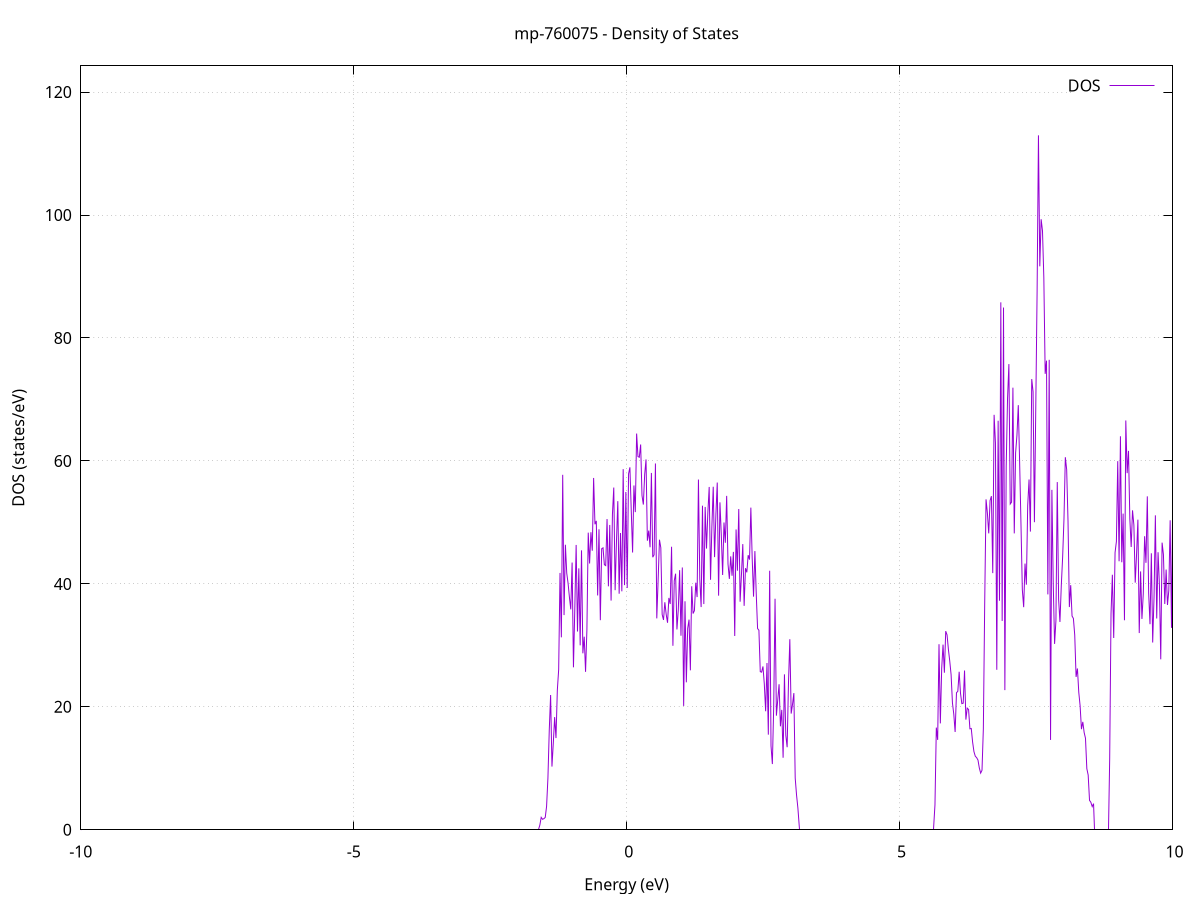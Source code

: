 set title 'mp-760075 - Density of States'
set xlabel 'Energy (eV)'
set ylabel 'DOS (states/eV)'
set grid
set xrange [-10:10]
set yrange [0:124.267]
set xzeroaxis lt -1
set terminal png size 800,600
set output 'mp-760075_dos_gnuplot.png'
plot '-' using 1:2 with lines title 'DOS'
-30.912900 0.000000
-30.888300 0.000000
-30.863600 0.000000
-30.839000 0.000000
-30.814400 0.000000
-30.789800 0.000000
-30.765200 0.000000
-30.740500 0.000000
-30.715900 0.000000
-30.691300 0.000000
-30.666700 0.000000
-30.642100 0.000000
-30.617400 0.000000
-30.592800 0.000000
-30.568200 0.000000
-30.543600 0.000000
-30.519000 0.000000
-30.494300 0.000000
-30.469700 0.000000
-30.445100 0.000000
-30.420500 0.000000
-30.395900 0.000000
-30.371200 0.000000
-30.346600 0.000000
-30.322000 0.000000
-30.297400 0.000000
-30.272800 0.000000
-30.248100 0.000000
-30.223500 0.000000
-30.198900 0.000000
-30.174300 0.000000
-30.149700 0.000000
-30.125000 0.000000
-30.100400 0.000000
-30.075800 0.000000
-30.051200 0.000000
-30.026600 0.000000
-30.001900 0.000000
-29.977300 0.000000
-29.952700 0.000000
-29.928100 0.000000
-29.903400 0.000000
-29.878800 0.000000
-29.854200 0.000000
-29.829600 0.000000
-29.805000 0.000000
-29.780300 0.000000
-29.755700 0.000000
-29.731100 0.000000
-29.706500 0.000000
-29.681900 0.000000
-29.657200 0.000000
-29.632600 0.000000
-29.608000 0.000000
-29.583400 0.000000
-29.558800 0.000000
-29.534100 0.000000
-29.509500 0.000000
-29.484900 0.000000
-29.460300 0.000000
-29.435700 0.000000
-29.411000 0.000000
-29.386400 0.000000
-29.361800 0.000000
-29.337200 0.000000
-29.312600 0.000000
-29.287900 0.000000
-29.263300 0.000000
-29.238700 0.000000
-29.214100 0.000000
-29.189500 0.000000
-29.164800 0.000000
-29.140200 0.000000
-29.115600 0.000000
-29.091000 0.000000
-29.066400 0.000000
-29.041700 0.000000
-29.017100 0.000000
-28.992500 0.000000
-28.967900 0.000000
-28.943200 0.000000
-28.918600 0.000000
-28.894000 0.000000
-28.869400 0.000000
-28.844800 0.000000
-28.820100 0.000000
-28.795500 0.000000
-28.770900 0.000000
-28.746300 0.000000
-28.721700 0.000000
-28.697000 0.000000
-28.672400 79.032800
-28.647800 33.069300
-28.623200 0.000000
-28.598600 0.000000
-28.573900 0.000000
-28.549300 24.917200
-28.524700 156.362000
-28.500100 151.501600
-28.475500 231.113400
-28.450800 197.630500
-28.426200 217.214100
-28.401600 230.656700
-28.377000 244.864400
-28.352400 197.240700
-28.327700 158.375400
-28.303100 261.558300
-28.278500 221.227400
-28.253900 103.961700
-28.229300 392.615000
-28.204600 189.214100
-28.180000 206.911600
-28.155400 206.753300
-28.130800 206.699500
-28.106200 0.000000
-28.081500 0.000000
-28.056900 0.000000
-28.032300 0.000000
-28.007700 70.411100
-27.983100 92.019400
-27.958400 86.486500
-27.933800 51.616100
-27.909200 235.040800
-27.884600 156.766400
-27.859900 0.000000
-27.835300 0.000000
-27.810700 0.000000
-27.786100 0.000000
-27.761500 0.000000
-27.736800 0.000000
-27.712200 0.000000
-27.687600 0.000000
-27.663000 0.000000
-27.638400 0.000000
-27.613700 0.000000
-27.589100 0.000000
-27.564500 0.000000
-27.539900 0.000000
-27.515300 0.000000
-27.490600 0.000000
-27.466000 0.000000
-27.441400 0.000000
-27.416800 0.000000
-27.392200 0.000000
-27.367500 0.000000
-27.342900 0.000000
-27.318300 0.000000
-27.293700 0.000000
-27.269100 0.000000
-27.244400 0.000000
-27.219800 0.000000
-27.195200 0.000000
-27.170600 0.000000
-27.146000 0.000000
-27.121300 0.000000
-27.096700 0.000000
-27.072100 0.000000
-27.047500 0.000000
-27.022900 0.000000
-26.998200 0.000000
-26.973600 0.000000
-26.949000 0.000000
-26.924400 0.000000
-26.899700 0.000000
-26.875100 0.000000
-26.850500 0.000000
-26.825900 0.000000
-26.801300 0.000000
-26.776600 0.000000
-26.752000 0.000000
-26.727400 0.000000
-26.702800 0.000000
-26.678200 0.000000
-26.653500 0.000000
-26.628900 0.000000
-26.604300 0.000000
-26.579700 0.000000
-26.555100 0.000000
-26.530400 0.000000
-26.505800 0.000000
-26.481200 0.000000
-26.456600 0.000000
-26.432000 0.000000
-26.407300 0.000000
-26.382700 0.000000
-26.358100 0.000000
-26.333500 0.000000
-26.308900 0.000000
-26.284200 0.000000
-26.259600 0.000000
-26.235000 0.000000
-26.210400 0.000000
-26.185800 0.000000
-26.161100 0.000000
-26.136500 0.000000
-26.111900 0.000000
-26.087300 0.000000
-26.062700 0.000000
-26.038000 0.000000
-26.013400 0.000000
-25.988800 0.000000
-25.964200 0.000000
-25.939600 0.000000
-25.914900 0.000000
-25.890300 0.000000
-25.865700 0.000000
-25.841100 0.000000
-25.816400 0.000000
-25.791800 0.000000
-25.767200 0.000000
-25.742600 0.000000
-25.718000 0.000000
-25.693300 0.000000
-25.668700 0.000000
-25.644100 0.000000
-25.619500 0.000000
-25.594900 0.000000
-25.570200 0.000000
-25.545600 0.000000
-25.521000 0.000000
-25.496400 0.000000
-25.471800 0.000000
-25.447100 0.000000
-25.422500 0.000000
-25.397900 0.000000
-25.373300 0.000000
-25.348700 0.000000
-25.324000 0.000000
-25.299400 0.000000
-25.274800 0.000000
-25.250200 0.000000
-25.225600 0.000000
-25.200900 0.000000
-25.176300 0.000000
-25.151700 0.000000
-25.127100 0.000000
-25.102500 0.000000
-25.077800 0.000000
-25.053200 0.000000
-25.028600 0.000000
-25.004000 0.000000
-24.979400 0.000000
-24.954700 0.000000
-24.930100 0.000000
-24.905500 0.000000
-24.880900 0.000000
-24.856200 0.000000
-24.831600 0.000000
-24.807000 0.000000
-24.782400 0.000000
-24.757800 0.000000
-24.733100 0.000000
-24.708500 0.000000
-24.683900 0.000000
-24.659300 0.000000
-24.634700 0.000000
-24.610000 0.000000
-24.585400 0.000000
-24.560800 0.000000
-24.536200 0.000000
-24.511600 0.000000
-24.486900 0.000000
-24.462300 0.000000
-24.437700 0.000000
-24.413100 0.000000
-24.388500 0.000000
-24.363800 0.000000
-24.339200 0.000000
-24.314600 0.000000
-24.290000 0.000000
-24.265400 0.000000
-24.240700 0.000000
-24.216100 0.000000
-24.191500 0.000000
-24.166900 0.000000
-24.142300 0.000000
-24.117600 0.000000
-24.093000 0.000000
-24.068400 0.000000
-24.043800 0.000000
-24.019200 0.000000
-23.994500 0.000000
-23.969900 0.000000
-23.945300 0.000000
-23.920700 0.000000
-23.896100 0.000000
-23.871400 0.000000
-23.846800 0.000000
-23.822200 0.000000
-23.797600 0.000000
-23.772900 0.000000
-23.748300 0.000000
-23.723700 0.000000
-23.699100 0.000000
-23.674500 0.000000
-23.649800 0.000000
-23.625200 0.000000
-23.600600 0.000000
-23.576000 0.000000
-23.551400 0.000000
-23.526700 0.000000
-23.502100 0.000000
-23.477500 0.000000
-23.452900 0.000000
-23.428300 0.000000
-23.403600 0.000000
-23.379000 0.000000
-23.354400 0.000000
-23.329800 0.000000
-23.305200 0.000000
-23.280500 0.000000
-23.255900 0.000000
-23.231300 0.000000
-23.206700 0.000000
-23.182100 0.000000
-23.157400 0.000000
-23.132800 0.000000
-23.108200 0.000000
-23.083600 0.000000
-23.059000 0.000000
-23.034300 0.000000
-23.009700 0.000000
-22.985100 0.000000
-22.960500 0.000000
-22.935900 0.000000
-22.911200 0.000000
-22.886600 0.000000
-22.862000 0.000000
-22.837400 0.000000
-22.812700 0.000000
-22.788100 0.000000
-22.763500 0.000000
-22.738900 0.000000
-22.714300 0.000000
-22.689600 0.000000
-22.665000 0.000000
-22.640400 0.000000
-22.615800 0.000000
-22.591200 0.000000
-22.566500 0.000000
-22.541900 0.000000
-22.517300 0.000000
-22.492700 0.000000
-22.468100 0.000000
-22.443400 0.000000
-22.418800 0.000000
-22.394200 0.000000
-22.369600 0.000000
-22.345000 0.000000
-22.320300 0.000000
-22.295700 0.000000
-22.271100 0.000000
-22.246500 0.000000
-22.221900 0.000000
-22.197200 0.000000
-22.172600 0.000000
-22.148000 0.000000
-22.123400 0.000000
-22.098800 0.000000
-22.074100 0.000000
-22.049500 0.000000
-22.024900 0.000000
-22.000300 0.000000
-21.975700 0.000000
-21.951000 0.000000
-21.926400 0.000000
-21.901800 0.000000
-21.877200 0.000000
-21.852500 0.000000
-21.827900 0.000000
-21.803300 0.000000
-21.778700 0.000000
-21.754100 0.000000
-21.729400 0.000000
-21.704800 0.000000
-21.680200 0.000000
-21.655600 0.000000
-21.631000 0.000000
-21.606300 0.000000
-21.581700 0.000000
-21.557100 0.000000
-21.532500 0.000000
-21.507900 0.000000
-21.483200 0.000000
-21.458600 0.000000
-21.434000 0.000000
-21.409400 0.000000
-21.384800 0.000000
-21.360100 0.000000
-21.335500 0.000000
-21.310900 0.000000
-21.286300 0.000000
-21.261700 0.000000
-21.237000 0.000000
-21.212400 0.000000
-21.187800 0.000000
-21.163200 0.000000
-21.138600 0.000000
-21.113900 0.000000
-21.089300 0.000000
-21.064700 0.000000
-21.040100 0.000000
-21.015500 0.000000
-20.990800 0.000000
-20.966200 0.000000
-20.941600 0.000000
-20.917000 0.000000
-20.892400 0.000000
-20.867700 0.000000
-20.843100 0.000000
-20.818500 0.000000
-20.793900 0.000000
-20.769200 0.000000
-20.744600 0.000000
-20.720000 0.000000
-20.695400 0.000000
-20.670800 0.000000
-20.646100 0.000000
-20.621500 0.000000
-20.596900 0.000000
-20.572300 0.000000
-20.547700 0.000000
-20.523000 0.000000
-20.498400 0.000000
-20.473800 0.000000
-20.449200 0.000000
-20.424600 0.000000
-20.399900 0.000000
-20.375300 0.000000
-20.350700 0.000000
-20.326100 0.000000
-20.301500 0.000000
-20.276800 0.000000
-20.252200 0.000000
-20.227600 0.000000
-20.203000 0.000000
-20.178400 0.000000
-20.153700 0.000000
-20.129100 0.000000
-20.104500 0.000000
-20.079900 0.000000
-20.055300 0.000000
-20.030600 0.000000
-20.006000 0.000000
-19.981400 0.000000
-19.956800 0.000000
-19.932200 0.000000
-19.907500 0.000000
-19.882900 0.000000
-19.858300 0.000000
-19.833700 0.000000
-19.809000 0.000000
-19.784400 0.000000
-19.759800 0.000000
-19.735200 0.000000
-19.710600 0.000000
-19.685900 0.000000
-19.661300 0.000000
-19.636700 0.000000
-19.612100 0.000000
-19.587500 0.000000
-19.562800 0.000000
-19.538200 0.000000
-19.513600 0.000000
-19.489000 0.000000
-19.464400 0.000000
-19.439700 0.000000
-19.415100 0.000000
-19.390500 0.000000
-19.365900 0.000000
-19.341300 0.000000
-19.316600 0.000000
-19.292000 0.000000
-19.267400 0.000000
-19.242800 0.000000
-19.218200 0.000000
-19.193500 0.000000
-19.168900 0.000000
-19.144300 0.000000
-19.119700 0.000000
-19.095100 0.000000
-19.070400 0.000000
-19.045800 0.000000
-19.021200 0.000000
-18.996600 0.000000
-18.972000 0.000000
-18.947300 0.000000
-18.922700 0.000000
-18.898100 0.000000
-18.873500 0.000000
-18.848900 0.000000
-18.824200 0.000000
-18.799600 0.000000
-18.775000 0.000000
-18.750400 0.000000
-18.725700 0.000000
-18.701100 0.000000
-18.676500 0.000000
-18.651900 0.000000
-18.627300 0.000000
-18.602600 0.000000
-18.578000 0.000000
-18.553400 0.000000
-18.528800 0.000000
-18.504200 0.000000
-18.479500 0.000000
-18.454900 0.000000
-18.430300 0.000000
-18.405700 0.000000
-18.381100 0.000000
-18.356400 0.000000
-18.331800 0.000000
-18.307200 0.000000
-18.282600 0.000000
-18.258000 0.000000
-18.233300 0.000000
-18.208700 0.000000
-18.184100 0.000000
-18.159500 0.000000
-18.134900 0.000000
-18.110200 0.000000
-18.085600 0.000000
-18.061000 0.000000
-18.036400 0.000000
-18.011800 0.000000
-17.987100 0.000000
-17.962500 0.000000
-17.937900 0.000000
-17.913300 0.000000
-17.888700 0.000000
-17.864000 0.000000
-17.839400 0.000000
-17.814800 0.000000
-17.790200 0.000000
-17.765500 0.000000
-17.740900 0.000000
-17.716300 0.000000
-17.691700 0.000000
-17.667100 0.000000
-17.642400 0.000000
-17.617800 0.000000
-17.593200 0.000000
-17.568600 0.000000
-17.544000 0.000000
-17.519300 0.000000
-17.494700 0.000000
-17.470100 0.000000
-17.445500 0.000000
-17.420900 0.000000
-17.396200 0.000000
-17.371600 0.000000
-17.347000 0.000000
-17.322400 0.000000
-17.297800 0.000000
-17.273100 0.000000
-17.248500 0.000000
-17.223900 0.000000
-17.199300 0.000000
-17.174700 0.000000
-17.150000 0.000000
-17.125400 0.000000
-17.100800 0.000000
-17.076200 0.000000
-17.051600 0.000000
-17.026900 0.000000
-17.002300 0.000000
-16.977700 0.000000
-16.953100 0.000000
-16.928500 0.000000
-16.903800 0.000000
-16.879200 0.000000
-16.854600 0.000000
-16.830000 0.000000
-16.805400 0.000000
-16.780700 0.000000
-16.756100 0.000000
-16.731500 0.000000
-16.706900 0.000000
-16.682200 0.000000
-16.657600 0.000000
-16.633000 0.000000
-16.608400 0.000000
-16.583800 0.000000
-16.559100 0.000000
-16.534500 0.000000
-16.509900 0.000000
-16.485300 0.000000
-16.460700 0.000000
-16.436000 0.000000
-16.411400 0.000000
-16.386800 0.000000
-16.362200 0.000000
-16.337600 0.000000
-16.312900 0.000000
-16.288300 0.000000
-16.263700 0.000000
-16.239100 0.000000
-16.214500 0.000000
-16.189800 0.000000
-16.165200 0.000000
-16.140600 0.000000
-16.116000 0.000000
-16.091400 0.000000
-16.066700 0.000000
-16.042100 0.000000
-16.017500 0.000000
-15.992900 0.000000
-15.968300 0.000000
-15.943600 0.000000
-15.919000 0.000000
-15.894400 0.000000
-15.869800 0.000000
-15.845200 0.000000
-15.820500 0.000000
-15.795900 0.000000
-15.771300 0.000000
-15.746700 0.000000
-15.722000 0.000000
-15.697400 0.000000
-15.672800 0.000000
-15.648200 0.000000
-15.623600 0.000000
-15.598900 0.000000
-15.574300 0.000000
-15.549700 0.000000
-15.525100 0.000000
-15.500500 0.000000
-15.475800 0.000000
-15.451200 0.000000
-15.426600 0.000000
-15.402000 0.000000
-15.377400 0.000000
-15.352700 0.000000
-15.328100 0.000000
-15.303500 0.000000
-15.278900 0.000000
-15.254300 0.000000
-15.229600 0.000000
-15.205000 0.000000
-15.180400 0.000000
-15.155800 0.000000
-15.131200 0.000000
-15.106500 0.000000
-15.081900 0.000000
-15.057300 0.000000
-15.032700 0.000000
-15.008100 0.000000
-14.983400 0.000000
-14.958800 0.000000
-14.934200 0.000000
-14.909600 0.000000
-14.885000 0.000000
-14.860300 0.000000
-14.835700 0.000000
-14.811100 0.000000
-14.786500 0.000000
-14.761900 0.000000
-14.737200 0.000000
-14.712600 0.000000
-14.688000 0.000000
-14.663400 0.000000
-14.638700 0.000000
-14.614100 0.000000
-14.589500 0.000000
-14.564900 0.000000
-14.540300 0.000000
-14.515600 0.000000
-14.491000 0.720500
-14.466400 2.988200
-14.441800 1.979700
-14.417200 2.190500
-14.392500 2.400500
-14.367900 2.313100
-14.343300 2.236600
-14.318700 2.372100
-14.294100 4.939200
-14.269400 4.685400
-14.244800 4.968200
-14.220200 5.244400
-14.195600 5.179100
-14.171000 5.227700
-14.146300 5.431400
-14.121700 5.635300
-14.097100 6.066900
-14.072500 8.603600
-14.047900 8.837900
-14.023200 9.498900
-13.998600 9.933800
-13.974000 10.523800
-13.949400 10.915900
-13.924800 12.087400
-13.900100 15.451500
-13.875500 14.670900
-13.850900 14.171500
-13.826300 17.239100
-13.801700 22.746600
-13.777000 18.195300
-13.752400 18.249300
-13.727800 15.747700
-13.703200 13.907400
-13.678500 19.177400
-13.653900 2.290700
-13.629300 22.595100
-13.604700 48.525500
-13.580100 33.478600
-13.555400 23.623500
-13.530800 37.747800
-13.506200 32.887500
-13.481600 57.140900
-13.457000 38.494800
-13.432300 61.353700
-13.407700 49.005700
-13.383100 39.968000
-13.358500 75.596800
-13.333900 80.752500
-13.309200 74.045800
-13.284600 70.505500
-13.260000 58.172800
-13.235400 52.403600
-13.210800 76.638400
-13.186100 74.148900
-13.161500 69.992000
-13.136900 84.088000
-13.112300 71.020000
-13.087700 98.624900
-13.063000 66.277000
-13.038400 60.168900
-13.013800 11.849200
-12.989200 40.441000
-12.964600 69.342700
-12.939900 39.148000
-12.915300 31.426900
-12.890700 12.957400
-12.866100 10.475600
-12.841500 0.000000
-12.816800 0.000000
-12.792200 9.396800
-12.767600 23.249100
-12.743000 31.180500
-12.718400 0.000000
-12.693700 0.000000
-12.669100 0.000000
-12.644500 7.088500
-12.619900 24.696600
-12.595200 25.921200
-12.570600 43.881300
-12.546000 53.876100
-12.521400 0.000000
-12.496800 8.332100
-12.472100 36.835100
-12.447500 20.283000
-12.422900 30.450800
-12.398300 56.957700
-12.373700 44.576200
-12.349000 23.614400
-12.324400 15.256800
-12.299800 0.000000
-12.275200 0.000000
-12.250600 0.000000
-12.225900 0.000000
-12.201300 0.000000
-12.176700 0.000000
-12.152100 0.000000
-12.127500 0.000000
-12.102800 0.000000
-12.078200 0.000000
-12.053600 0.000000
-12.029000 0.000000
-12.004400 0.000000
-11.979700 0.000000
-11.955100 0.000000
-11.930500 0.000000
-11.905900 0.000000
-11.881300 0.000000
-11.856600 0.000000
-11.832000 0.000000
-11.807400 0.000000
-11.782800 0.000000
-11.758200 0.000000
-11.733500 0.000000
-11.708900 0.000000
-11.684300 0.000000
-11.659700 0.000000
-11.635000 0.000000
-11.610400 0.000000
-11.585800 0.000000
-11.561200 0.000000
-11.536600 0.000000
-11.511900 0.000000
-11.487300 0.000000
-11.462700 0.000000
-11.438100 0.000000
-11.413500 0.000000
-11.388800 0.000000
-11.364200 0.000000
-11.339600 0.000000
-11.315000 0.000000
-11.290400 0.000000
-11.265700 0.000000
-11.241100 0.000000
-11.216500 0.000000
-11.191900 0.000000
-11.167300 0.000000
-11.142600 0.000000
-11.118000 0.000000
-11.093400 0.000000
-11.068800 0.000000
-11.044200 0.000000
-11.019500 0.000000
-10.994900 0.000000
-10.970300 0.000000
-10.945700 0.000000
-10.921100 0.000000
-10.896400 0.000000
-10.871800 0.000000
-10.847200 0.000000
-10.822600 0.000000
-10.798000 0.000000
-10.773300 0.000000
-10.748700 0.000000
-10.724100 0.000000
-10.699500 0.000000
-10.674900 0.000000
-10.650200 0.000000
-10.625600 0.000000
-10.601000 0.000000
-10.576400 0.000000
-10.551700 0.000000
-10.527100 0.000000
-10.502500 0.000000
-10.477900 0.000000
-10.453300 0.000000
-10.428600 0.000000
-10.404000 0.000000
-10.379400 0.000000
-10.354800 0.000000
-10.330200 0.000000
-10.305500 0.000000
-10.280900 0.000000
-10.256300 0.000000
-10.231700 0.000000
-10.207100 0.000000
-10.182400 0.000000
-10.157800 0.000000
-10.133200 0.000000
-10.108600 0.000000
-10.084000 0.000000
-10.059300 0.000000
-10.034700 0.000000
-10.010100 0.000000
-9.985500 0.000000
-9.960900 0.000000
-9.936200 0.000000
-9.911600 0.000000
-9.887000 0.000000
-9.862400 0.000000
-9.837800 0.000000
-9.813100 0.000000
-9.788500 0.000000
-9.763900 0.000000
-9.739300 0.000000
-9.714700 0.000000
-9.690000 0.000000
-9.665400 0.000000
-9.640800 0.000000
-9.616200 0.000000
-9.591500 0.000000
-9.566900 0.000000
-9.542300 0.000000
-9.517700 0.000000
-9.493100 0.000000
-9.468400 0.000000
-9.443800 0.000000
-9.419200 0.000000
-9.394600 0.000000
-9.370000 0.000000
-9.345300 0.000000
-9.320700 0.000000
-9.296100 0.000000
-9.271500 0.000000
-9.246900 0.000000
-9.222200 0.000000
-9.197600 0.000000
-9.173000 0.000000
-9.148400 0.000000
-9.123800 0.000000
-9.099100 0.000000
-9.074500 0.000000
-9.049900 0.000000
-9.025300 0.000000
-9.000700 0.000000
-8.976000 0.000000
-8.951400 0.000000
-8.926800 0.000000
-8.902200 0.000000
-8.877600 0.000000
-8.852900 0.000000
-8.828300 0.000000
-8.803700 0.000000
-8.779100 0.000000
-8.754500 0.000000
-8.729800 0.000000
-8.705200 0.000000
-8.680600 0.000000
-8.656000 0.000000
-8.631400 0.000000
-8.606700 0.000000
-8.582100 0.000000
-8.557500 0.000000
-8.532900 0.000000
-8.508200 0.000000
-8.483600 0.000000
-8.459000 0.000000
-8.434400 0.000000
-8.409800 0.000000
-8.385100 0.000000
-8.360500 0.000000
-8.335900 0.000000
-8.311300 0.000000
-8.286700 0.000000
-8.262000 0.000000
-8.237400 0.000000
-8.212800 0.000000
-8.188200 0.000000
-8.163600 0.000000
-8.138900 0.000000
-8.114300 0.000000
-8.089700 0.000000
-8.065100 0.000000
-8.040500 0.000000
-8.015800 0.000000
-7.991200 0.000000
-7.966600 0.000000
-7.942000 0.000000
-7.917400 0.000000
-7.892700 0.000000
-7.868100 0.000000
-7.843500 0.000000
-7.818900 0.000000
-7.794300 0.000000
-7.769600 0.000000
-7.745000 0.000000
-7.720400 0.000000
-7.695800 0.000000
-7.671200 0.000000
-7.646500 0.000000
-7.621900 0.000000
-7.597300 0.000000
-7.572700 0.000000
-7.548000 0.000000
-7.523400 0.000000
-7.498800 0.000000
-7.474200 0.000000
-7.449600 0.000000
-7.424900 0.000000
-7.400300 0.000000
-7.375700 0.000000
-7.351100 0.000000
-7.326500 0.000000
-7.301800 0.000000
-7.277200 0.000000
-7.252600 0.000000
-7.228000 0.000000
-7.203400 0.000000
-7.178700 0.000000
-7.154100 0.000000
-7.129500 0.000000
-7.104900 0.000000
-7.080300 0.000000
-7.055600 0.000000
-7.031000 0.000000
-7.006400 0.000000
-6.981800 0.000000
-6.957200 0.000000
-6.932500 0.000000
-6.907900 0.000000
-6.883300 0.000000
-6.858700 0.000000
-6.834100 0.000000
-6.809400 0.000000
-6.784800 0.000000
-6.760200 0.000000
-6.735600 0.000000
-6.711000 0.000000
-6.686300 0.000000
-6.661700 0.000000
-6.637100 0.000000
-6.612500 0.000000
-6.587800 0.000000
-6.563200 0.000000
-6.538600 0.000000
-6.514000 0.000000
-6.489400 0.000000
-6.464700 0.000000
-6.440100 0.000000
-6.415500 0.000000
-6.390900 0.000000
-6.366300 0.000000
-6.341600 0.000000
-6.317000 0.000000
-6.292400 0.000000
-6.267800 0.000000
-6.243200 0.000000
-6.218500 0.000000
-6.193900 0.000000
-6.169300 0.000000
-6.144700 0.000000
-6.120100 0.000000
-6.095400 0.000000
-6.070800 0.000000
-6.046200 0.000000
-6.021600 0.000000
-5.997000 0.000000
-5.972300 0.000000
-5.947700 0.000000
-5.923100 0.000000
-5.898500 0.000000
-5.873900 0.000000
-5.849200 0.000000
-5.824600 0.000000
-5.800000 0.000000
-5.775400 0.000000
-5.750800 0.000000
-5.726100 0.000000
-5.701500 0.000000
-5.676900 0.000000
-5.652300 0.000000
-5.627700 0.000000
-5.603000 0.000000
-5.578400 0.000000
-5.553800 0.000000
-5.529200 0.000000
-5.504500 0.000000
-5.479900 0.000000
-5.455300 0.000000
-5.430700 0.000000
-5.406100 0.000000
-5.381400 0.000000
-5.356800 0.000000
-5.332200 0.000000
-5.307600 0.000000
-5.283000 0.000000
-5.258300 0.000000
-5.233700 0.000000
-5.209100 0.000000
-5.184500 0.000000
-5.159900 0.000000
-5.135200 0.000000
-5.110600 0.000000
-5.086000 0.000000
-5.061400 0.000000
-5.036800 0.000000
-5.012100 0.000000
-4.987500 0.000000
-4.962900 0.000000
-4.938300 0.000000
-4.913700 0.000000
-4.889000 0.000000
-4.864400 0.000000
-4.839800 0.000000
-4.815200 0.000000
-4.790600 0.000000
-4.765900 0.000000
-4.741300 0.000000
-4.716700 0.000000
-4.692100 0.000000
-4.667500 0.000000
-4.642800 0.000000
-4.618200 0.000000
-4.593600 0.000000
-4.569000 0.000000
-4.544300 0.000000
-4.519700 0.000000
-4.495100 0.000000
-4.470500 0.000000
-4.445900 0.000000
-4.421200 0.000000
-4.396600 0.000000
-4.372000 0.000000
-4.347400 0.000000
-4.322800 0.000000
-4.298100 0.000000
-4.273500 0.000000
-4.248900 0.000000
-4.224300 0.000000
-4.199700 0.000000
-4.175000 0.000000
-4.150400 0.000000
-4.125800 0.000000
-4.101200 0.000000
-4.076600 0.000000
-4.051900 0.000000
-4.027300 0.000000
-4.002700 0.000000
-3.978100 0.000000
-3.953500 0.000000
-3.928800 0.000000
-3.904200 0.000000
-3.879600 0.000000
-3.855000 0.000000
-3.830400 0.000000
-3.805700 0.000000
-3.781100 0.000000
-3.756500 0.000000
-3.731900 0.000000
-3.707300 0.000000
-3.682600 0.000000
-3.658000 0.000000
-3.633400 0.000000
-3.608800 0.000000
-3.584200 0.000000
-3.559500 0.000000
-3.534900 0.000000
-3.510300 0.000000
-3.485700 0.000000
-3.461000 0.000000
-3.436400 0.000000
-3.411800 0.000000
-3.387200 0.000000
-3.362600 0.000000
-3.337900 0.000000
-3.313300 0.000000
-3.288700 0.000000
-3.264100 0.000000
-3.239500 0.000000
-3.214800 0.000000
-3.190200 0.000000
-3.165600 0.000000
-3.141000 0.000000
-3.116400 0.000000
-3.091700 0.000000
-3.067100 0.000000
-3.042500 0.000000
-3.017900 0.000000
-2.993300 0.000000
-2.968600 0.000000
-2.944000 0.000000
-2.919400 0.000000
-2.894800 0.000000
-2.870200 0.000000
-2.845500 0.000000
-2.820900 0.000000
-2.796300 0.000000
-2.771700 0.000000
-2.747100 0.000000
-2.722400 0.000000
-2.697800 0.000000
-2.673200 0.000000
-2.648600 0.000000
-2.624000 0.000000
-2.599300 0.000000
-2.574700 0.000000
-2.550100 0.000000
-2.525500 0.000000
-2.500800 0.000000
-2.476200 0.000000
-2.451600 0.000000
-2.427000 0.000000
-2.402400 0.000000
-2.377700 0.000000
-2.353100 0.000000
-2.328500 0.000000
-2.303900 0.000000
-2.279300 0.000000
-2.254600 0.000000
-2.230000 0.000000
-2.205400 0.000000
-2.180800 0.000000
-2.156200 0.000000
-2.131500 0.000000
-2.106900 0.000000
-2.082300 0.000000
-2.057700 0.000000
-2.033100 0.000000
-2.008400 0.000000
-1.983800 0.000000
-1.959200 0.000000
-1.934600 0.000000
-1.910000 0.000000
-1.885300 0.000000
-1.860700 0.000000
-1.836100 0.000000
-1.811500 0.000000
-1.786900 0.000000
-1.762200 0.000000
-1.737600 0.000000
-1.713000 0.000000
-1.688400 0.000000
-1.663800 0.000000
-1.639100 0.000000
-1.614500 0.000000
-1.589900 0.768400
-1.565300 2.022000
-1.540700 1.706200
-1.516000 1.805700
-1.491400 2.008200
-1.466800 3.797400
-1.442200 8.406000
-1.417500 16.232900
-1.392900 21.924400
-1.368300 10.283000
-1.343700 14.095500
-1.319100 18.332800
-1.294400 14.917400
-1.269800 22.699200
-1.245200 26.083200
-1.220600 41.778500
-1.196000 31.309200
-1.171300 57.744800
-1.146700 34.923000
-1.122100 46.369700
-1.097500 41.748000
-1.072900 40.090900
-1.048200 37.810600
-1.023600 35.854000
-0.999000 43.468500
-0.974400 26.422300
-0.949800 35.958400
-0.925100 46.331000
-0.900500 32.247900
-0.875900 42.530800
-0.851300 30.002700
-0.826700 45.461800
-0.802000 28.709800
-0.777400 31.408600
-0.752800 25.691100
-0.728200 32.482900
-0.703600 48.335000
-0.678900 43.315200
-0.654300 48.399500
-0.629700 45.397600
-0.605100 57.228700
-0.580500 49.697000
-0.555800 50.249000
-0.531200 38.115600
-0.506600 48.881800
-0.482000 34.092300
-0.457300 45.719000
-0.432700 45.864300
-0.408100 43.120500
-0.383500 42.974400
-0.358900 50.547600
-0.334200 39.604200
-0.309600 49.587500
-0.285000 37.281300
-0.260400 51.310200
-0.235800 55.674100
-0.211100 38.972300
-0.186500 46.928900
-0.161900 53.455200
-0.137300 38.403000
-0.112700 48.271900
-0.088000 38.790800
-0.063400 58.671600
-0.038800 39.800400
-0.014200 54.945400
0.010400 39.328000
0.035100 57.897100
0.059700 58.961500
0.084300 51.937400
0.108900 45.099600
0.133500 56.012200
0.158200 51.672200
0.182800 64.457800
0.207400 60.708500
0.232000 60.601600
0.256600 62.676900
0.281300 54.372900
0.305900 52.903500
0.330500 57.829600
0.355100 60.242500
0.379700 47.021800
0.404400 48.668000
0.429000 45.961300
0.453600 58.045600
0.478200 44.339800
0.502800 44.733200
0.527500 59.585400
0.552100 34.382900
0.576700 40.581800
0.601300 47.187100
0.626000 45.879700
0.650600 35.021400
0.675200 34.135800
0.699800 37.013300
0.724400 35.043300
0.749100 33.674300
0.773700 37.716700
0.798300 36.728000
0.822900 46.039200
0.847500 29.933300
0.872200 40.503800
0.896800 41.660100
0.921400 32.591200
0.946000 35.769000
0.970600 42.230300
0.995300 31.563900
1.019900 42.669000
1.044500 20.147800
1.069100 37.175900
1.093700 23.981900
1.118400 32.765300
1.143000 34.187100
1.167600 25.943500
1.192200 39.614600
1.216800 35.177900
1.241500 35.649600
1.266100 40.188700
1.290700 37.854200
1.315300 56.978400
1.339900 40.838600
1.364600 36.233200
1.389200 52.721900
1.413800 36.716200
1.438400 52.516100
1.463000 45.739500
1.487700 51.604000
1.512300 55.767600
1.536900 40.662200
1.561500 49.284600
1.586200 55.801900
1.610800 44.357600
1.635400 51.364800
1.660000 56.486100
1.684600 38.088500
1.709300 53.267300
1.733900 47.993300
1.758500 41.442700
1.783100 49.991200
1.807700 46.691100
1.832400 54.313600
1.857000 43.233200
1.881600 40.808800
1.906200 44.471900
1.930800 41.323200
1.955500 45.203200
1.980100 31.519000
2.004700 48.849200
2.029300 42.146700
2.053900 52.180600
2.078600 37.103800
2.103200 41.450700
2.127800 46.471100
2.152400 36.429600
2.177000 42.550100
2.201700 41.878600
2.226300 44.673000
2.250900 43.947500
2.275500 52.405300
2.300100 44.148000
2.324800 37.921800
2.349400 45.334000
2.374000 38.442600
2.398600 32.737300
2.423200 32.453000
2.447900 25.719500
2.472500 25.641300
2.497100 26.570200
2.521700 23.752700
2.546300 19.282800
2.571000 27.127200
2.595600 15.475900
2.620200 42.138400
2.644800 13.648700
2.669500 10.691500
2.694100 20.025300
2.718700 37.582400
2.743300 18.560000
2.767900 21.111700
2.792600 23.672100
2.817200 16.835400
2.841800 19.506300
2.866400 11.715900
2.891000 25.286800
2.915700 15.381500
2.940300 13.430800
2.964900 23.897600
2.989500 31.002300
3.014100 18.900900
3.038800 20.396500
3.063400 22.233400
3.088000 8.423100
3.112600 5.643100
3.137200 3.536100
3.161900 0.000000
3.186500 0.000000
3.211100 0.000000
3.235700 0.000000
3.260300 0.000000
3.285000 0.000000
3.309600 0.000000
3.334200 0.000000
3.358800 0.000000
3.383400 0.000000
3.408100 0.000000
3.432700 0.000000
3.457300 0.000000
3.481900 0.000000
3.506500 0.000000
3.531200 0.000000
3.555800 0.000000
3.580400 0.000000
3.605000 0.000000
3.629700 0.000000
3.654300 0.000000
3.678900 0.000000
3.703500 0.000000
3.728100 0.000000
3.752800 0.000000
3.777400 0.000000
3.802000 0.000000
3.826600 0.000000
3.851200 0.000000
3.875900 0.000000
3.900500 0.000000
3.925100 0.000000
3.949700 0.000000
3.974300 0.000000
3.999000 0.000000
4.023600 0.000000
4.048200 0.000000
4.072800 0.000000
4.097400 0.000000
4.122100 0.000000
4.146700 0.000000
4.171300 0.000000
4.195900 0.000000
4.220500 0.000000
4.245200 0.000000
4.269800 0.000000
4.294400 0.000000
4.319000 0.000000
4.343600 0.000000
4.368300 0.000000
4.392900 0.000000
4.417500 0.000000
4.442100 0.000000
4.466700 0.000000
4.491400 0.000000
4.516000 0.000000
4.540600 0.000000
4.565200 0.000000
4.589800 0.000000
4.614500 0.000000
4.639100 0.000000
4.663700 0.000000
4.688300 0.000000
4.713000 0.000000
4.737600 0.000000
4.762200 0.000000
4.786800 0.000000
4.811400 0.000000
4.836100 0.000000
4.860700 0.000000
4.885300 0.000000
4.909900 0.000000
4.934500 0.000000
4.959200 0.000000
4.983800 0.000000
5.008400 0.000000
5.033000 0.000000
5.057600 0.000000
5.082300 0.000000
5.106900 0.000000
5.131500 0.000000
5.156100 0.000000
5.180700 0.000000
5.205400 0.000000
5.230000 0.000000
5.254600 0.000000
5.279200 0.000000
5.303800 0.000000
5.328500 0.000000
5.353100 0.000000
5.377700 0.000000
5.402300 0.000000
5.426900 0.000000
5.451600 0.000000
5.476200 0.000000
5.500800 0.000000
5.525400 0.000000
5.550000 0.000000
5.574700 0.000000
5.599300 0.000000
5.623900 0.000000
5.648500 4.055000
5.673200 16.621800
5.697800 14.618400
5.722400 30.191200
5.747000 17.308400
5.771600 26.232100
5.796300 30.124300
5.820900 25.549500
5.845500 32.311700
5.870100 31.695000
5.894700 29.330400
5.919400 27.432300
5.944000 25.234500
5.968600 20.637200
5.993200 18.807300
6.017800 15.907100
6.042500 22.292900
6.067100 22.532100
6.091700 25.709100
6.116300 22.203200
6.140900 20.521200
6.165600 20.592800
6.190200 25.907800
6.214800 17.914300
6.239400 19.791800
6.264000 19.563500
6.288700 16.424800
6.313300 16.476000
6.337900 14.278100
6.362500 12.712800
6.387100 11.967400
6.411800 11.736000
6.436400 11.340500
6.461000 10.051600
6.485600 9.217200
6.510200 9.681800
6.534900 16.435700
6.559500 36.784700
6.584100 53.751100
6.608700 51.534800
6.633300 48.213100
6.658000 53.557100
6.682600 54.274600
6.707200 41.749100
6.731800 67.503600
6.756500 62.945200
6.781100 26.022400
6.805700 66.537800
6.830300 37.263000
6.854900 85.801000
6.879600 33.971700
6.904200 84.957500
6.928800 22.716100
6.953400 59.094200
6.978000 70.170500
7.002700 75.759500
7.027300 52.991400
7.051900 53.300700
7.076500 71.920200
7.101100 48.210300
7.125800 61.318900
7.150400 64.182700
7.175000 69.079900
7.199600 59.746500
7.224200 49.700800
7.248900 39.055200
7.273500 36.211200
7.298100 43.302600
7.322700 39.870300
7.347300 52.734200
7.372000 56.984400
7.396600 48.502600
7.421200 73.317500
7.445800 71.261100
7.470400 50.040400
7.495100 68.583500
7.519700 87.581900
7.544300 112.970100
7.568900 91.657600
7.593500 99.319300
7.618200 97.432100
7.642800 89.846600
7.667400 74.169200
7.692000 76.313800
7.716700 38.288700
7.741300 76.448200
7.765900 14.618800
7.790500 55.299100
7.815100 40.133700
7.839800 30.238200
7.864400 34.019700
7.889000 56.567900
7.913600 37.459900
7.938200 33.808800
7.962900 39.758600
7.987500 44.383200
8.012100 50.596900
8.036700 60.606600
8.061300 58.582400
8.086000 50.173000
8.110600 36.229500
8.135200 39.790800
8.159800 34.772600
8.184400 34.384600
8.209100 31.667800
8.233700 24.865200
8.258300 26.236800
8.282900 22.375100
8.307500 20.165200
8.332200 16.368000
8.356800 17.555500
8.381400 15.824000
8.406000 14.889100
8.430600 9.943500
8.455300 8.900100
8.479900 4.787800
8.504500 4.466500
8.529100 3.771100
8.553700 4.253500
8.578400 0.000000
8.603000 0.000000
8.627600 0.000000
8.652200 0.000000
8.676800 0.000000
8.701500 0.000000
8.726100 0.000000
8.750700 0.000000
8.775300 0.000000
8.800000 0.000000
8.824600 0.000000
8.849200 11.494500
8.873800 35.123900
8.898400 41.490300
8.923100 31.197100
8.947700 45.087500
8.972300 46.896400
8.996900 59.972500
9.021500 43.682900
9.046200 64.010400
9.070800 43.515700
9.095400 51.434400
9.120000 34.082500
9.144600 66.587300
9.169300 58.015000
9.193900 61.639400
9.218500 50.573700
9.243100 46.008800
9.267700 51.964200
9.292400 49.593800
9.317000 40.197200
9.341600 44.791700
9.366200 50.449400
9.390800 32.004800
9.415500 42.027000
9.440100 34.297600
9.464700 38.379600
9.489300 47.756700
9.513900 43.427500
9.538600 54.239800
9.563200 38.555100
9.587800 33.439200
9.612400 44.980600
9.637000 30.462500
9.661700 37.840400
9.686300 51.145700
9.710900 34.361600
9.735500 45.148500
9.760200 39.824200
9.784800 27.724300
9.809400 46.711900
9.834000 44.767800
9.858600 36.732100
9.883300 42.328700
9.907900 36.566600
9.932500 38.921200
9.957100 50.344500
9.981700 32.848500
10.006400 56.424300
10.031000 41.629500
10.055600 43.836900
10.080200 42.141000
10.104800 41.724100
10.129500 40.448900
10.154100 44.909200
10.178700 55.983300
10.203300 40.710900
10.227900 52.150600
10.252600 59.681700
10.277200 42.070900
10.301800 44.073100
10.326400 49.628400
10.351000 34.168600
10.375700 31.402900
10.400300 31.591000
10.424900 41.618400
10.449500 27.864000
10.474100 22.508900
10.498800 32.817700
10.523400 31.916800
10.548000 18.940600
10.572600 15.469600
10.597200 16.666900
10.621900 16.811000
10.646500 8.732800
10.671100 2.000900
10.695700 0.438700
10.720400 7.332800
10.745000 10.825200
10.769600 8.142400
10.794200 8.876500
10.818800 11.975400
10.843500 18.995400
10.868100 14.900600
10.892700 6.715800
10.917300 7.734200
10.941900 2.651200
10.966600 1.887200
10.991200 1.858600
11.015800 1.851700
11.040400 1.863900
11.065000 1.872500
11.089700 1.858000
11.114300 1.768100
11.138900 1.671900
11.163500 1.573200
11.188100 1.501000
11.212800 1.465600
11.237400 1.458100
11.262000 1.477500
11.286600 1.494000
11.311200 1.516000
11.335900 1.546600
11.360500 1.583700
11.385100 1.625300
11.409700 1.670400
11.434300 1.716800
11.459000 1.764500
11.483600 1.813500
11.508200 1.865300
11.532800 1.917800
11.557400 1.969000
11.582100 2.020200
11.606700 2.072000
11.631300 2.124800
11.655900 2.175900
11.680500 2.201900
11.705200 2.198100
11.729800 2.192800
11.754400 2.208300
11.779000 2.223200
11.803700 2.242800
11.828300 2.269300
11.852900 2.301300
11.877500 2.338200
11.902100 2.374100
11.926800 2.408400
11.951400 2.450200
11.976000 2.501800
12.000600 2.557600
12.025200 2.709900
12.049900 2.744800
12.074500 2.778600
12.099100 2.812700
12.123700 2.847500
12.148300 2.884100
12.173000 2.922600
12.197600 2.964200
12.222200 3.011600
12.246800 3.065000
12.271400 3.125800
12.296100 3.193400
12.320700 3.272600
12.345300 3.372900
12.369900 3.567700
12.394500 3.846800
12.419200 4.066600
12.443800 4.008200
12.468400 3.879000
12.493000 3.924700
12.517600 3.607200
12.542300 3.668900
12.566900 3.821700
12.591500 3.988700
12.616100 4.061800
12.640700 4.138500
12.665400 4.516100
12.690000 4.471900
12.714600 4.387700
12.739200 4.333600
12.763900 4.277400
12.788500 4.320900
12.813100 4.405600
12.837700 4.518900
12.862300 4.663200
12.887000 5.081400
12.911600 5.291000
12.936200 5.328500
12.960800 5.231400
12.985400 5.533400
13.010100 5.860100
13.034700 4.768600
13.059300 4.681000
13.083900 5.232800
13.108500 6.143200
13.133200 5.692000
13.157800 5.331900
13.182400 5.466700
13.207000 5.685900
13.231600 6.324100
13.256300 6.560200
13.280900 6.722600
13.305500 6.927400
13.330100 7.801900
13.354700 7.677100
13.379400 6.409500
13.404000 5.478400
13.428600 5.609400
13.453200 6.300200
13.477800 7.130500
13.502500 7.991600
13.527100 9.000000
13.551700 8.802800
13.576300 8.871100
13.600900 8.002300
13.625600 6.963300
13.650200 6.266300
13.674800 5.868400
13.699400 6.744900
13.724000 8.094700
13.748700 9.077500
13.773300 10.190700
13.797900 8.640300
13.822500 8.605400
13.847200 8.773500
13.871800 8.706300
13.896400 8.290400
13.921000 10.084500
13.945600 12.319300
13.970300 9.476800
13.994900 8.348600
14.019500 7.556800
14.044100 6.834700
14.068700 6.570300
14.093400 6.603500
14.118000 8.319300
14.142600 11.245900
14.167200 9.551500
14.191800 9.626700
14.216500 9.397500
14.241100 9.607700
14.265700 9.122600
14.290300 8.761100
14.314900 8.299200
14.339600 8.116100
14.364200 8.524700
14.388800 8.904400
14.413400 8.557700
14.438000 9.193800
14.462700 11.951600
14.487300 13.558700
14.511900 12.610700
14.536500 11.966100
14.561100 12.087700
14.585800 12.708300
14.610400 13.263300
14.635000 12.563900
14.659600 11.209100
14.684200 10.773800
14.708900 11.109800
14.733500 10.812100
14.758100 11.060200
14.782700 11.622500
14.807400 12.606200
14.832000 13.128400
14.856600 14.438200
14.881200 15.307000
14.905800 13.646000
14.930500 12.183200
14.955100 11.239900
14.979700 10.855200
15.004300 11.086600
15.028900 10.799000
15.053600 11.177300
15.078200 11.422000
15.102800 11.371900
15.127400 11.748800
15.152000 13.993000
15.176700 12.941800
15.201300 12.177500
15.225900 12.170600
15.250500 10.686700
15.275100 9.881300
15.299800 9.860900
15.324400 9.885400
15.349000 9.972000
15.373600 9.757700
15.398200 9.221200
15.422900 8.836100
15.447500 7.871300
15.472100 6.948500
15.496700 6.923400
15.521300 7.132900
15.546000 7.782900
15.570600 8.246800
15.595200 6.299500
15.619800 7.359400
15.644400 7.030800
15.669100 6.156900
15.693700 5.361400
15.718300 4.479100
15.742900 4.071500
15.767500 3.944700
15.792200 3.873000
15.816800 3.602800
15.841400 3.472700
15.866000 3.576000
15.890700 2.900900
15.915300 2.399200
15.939900 2.121300
15.964500 2.572400
15.989100 2.852700
16.013800 3.037800
16.038400 3.073800
16.063000 0.339000
16.087600 0.002400
16.112200 0.000000
16.136900 0.000000
16.161500 0.000000
16.186100 0.000000
16.210700 0.000000
16.235300 0.000000
16.260000 0.000000
16.284600 0.000000
16.309200 0.000000
16.333800 0.000000
16.358400 0.000000
16.383100 0.000000
16.407700 0.000000
16.432300 0.000000
16.456900 0.000000
16.481500 0.000000
16.506200 0.000000
16.530800 0.000000
16.555400 0.000000
16.580000 0.000000
16.604600 0.000000
16.629300 0.000000
16.653900 0.000000
16.678500 0.000000
16.703100 0.000000
16.727700 0.000000
16.752400 0.000000
16.777000 0.000000
16.801600 0.000000
16.826200 0.000000
16.850900 0.000000
16.875500 0.000000
16.900100 0.000000
16.924700 0.000000
16.949300 0.000000
16.974000 0.000000
16.998600 0.000000
17.023200 0.000000
17.047800 0.000000
17.072400 0.000000
17.097100 0.000000
17.121700 0.000000
17.146300 0.000000
17.170900 0.000000
17.195500 0.000000
17.220200 0.000000
17.244800 0.000000
17.269400 0.000000
17.294000 0.000000
17.318600 0.000000
17.343300 0.000000
17.367900 0.000000
17.392500 0.000000
17.417100 0.000000
17.441700 0.000000
17.466400 0.000000
17.491000 0.000000
17.515600 0.000000
17.540200 0.000000
17.564800 0.000000
17.589500 0.000000
17.614100 0.000000
17.638700 0.000000
17.663300 0.000000
17.687900 0.000000
17.712600 0.000000
17.737200 0.000000
17.761800 0.000000
17.786400 0.000000
17.811000 0.000000
17.835700 0.000000
17.860300 0.000000
17.884900 0.000000
17.909500 0.000000
17.934200 0.000000
17.958800 0.000000
17.983400 0.000000
18.008000 0.000000
18.032600 0.000000
18.057300 0.000000
18.081900 0.000000
18.106500 0.000000
18.131100 0.000000
18.155700 0.000000
18.180400 0.000000
18.205000 0.000000
18.229600 0.000000
18.254200 0.000000
18.278800 0.000000
18.303500 0.000000
18.328100 0.000000
e
